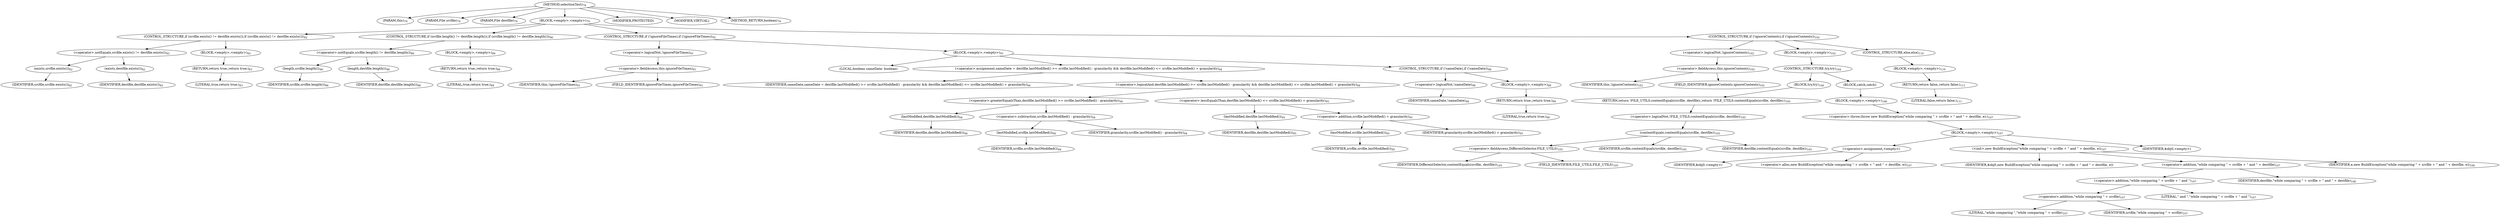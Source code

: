 digraph "selectionTest" {  
"40" [label = <(METHOD,selectionTest)<SUB>79</SUB>> ]
"41" [label = <(PARAM,this)<SUB>79</SUB>> ]
"42" [label = <(PARAM,File srcfile)<SUB>79</SUB>> ]
"43" [label = <(PARAM,File destfile)<SUB>79</SUB>> ]
"44" [label = <(BLOCK,&lt;empty&gt;,&lt;empty&gt;)<SUB>79</SUB>> ]
"45" [label = <(CONTROL_STRUCTURE,if (srcfile.exists() != destfile.exists()),if (srcfile.exists() != destfile.exists()))<SUB>82</SUB>> ]
"46" [label = <(&lt;operator&gt;.notEquals,srcfile.exists() != destfile.exists())<SUB>82</SUB>> ]
"47" [label = <(exists,srcfile.exists())<SUB>82</SUB>> ]
"48" [label = <(IDENTIFIER,srcfile,srcfile.exists())<SUB>82</SUB>> ]
"49" [label = <(exists,destfile.exists())<SUB>82</SUB>> ]
"50" [label = <(IDENTIFIER,destfile,destfile.exists())<SUB>82</SUB>> ]
"51" [label = <(BLOCK,&lt;empty&gt;,&lt;empty&gt;)<SUB>82</SUB>> ]
"52" [label = <(RETURN,return true;,return true;)<SUB>83</SUB>> ]
"53" [label = <(LITERAL,true,return true;)<SUB>83</SUB>> ]
"54" [label = <(CONTROL_STRUCTURE,if (srcfile.length() != destfile.length()),if (srcfile.length() != destfile.length()))<SUB>86</SUB>> ]
"55" [label = <(&lt;operator&gt;.notEquals,srcfile.length() != destfile.length())<SUB>86</SUB>> ]
"56" [label = <(length,srcfile.length())<SUB>86</SUB>> ]
"57" [label = <(IDENTIFIER,srcfile,srcfile.length())<SUB>86</SUB>> ]
"58" [label = <(length,destfile.length())<SUB>86</SUB>> ]
"59" [label = <(IDENTIFIER,destfile,destfile.length())<SUB>86</SUB>> ]
"60" [label = <(BLOCK,&lt;empty&gt;,&lt;empty&gt;)<SUB>86</SUB>> ]
"61" [label = <(RETURN,return true;,return true;)<SUB>88</SUB>> ]
"62" [label = <(LITERAL,true,return true;)<SUB>88</SUB>> ]
"63" [label = <(CONTROL_STRUCTURE,if (!ignoreFileTimes),if (!ignoreFileTimes))<SUB>91</SUB>> ]
"64" [label = <(&lt;operator&gt;.logicalNot,!ignoreFileTimes)<SUB>91</SUB>> ]
"65" [label = <(&lt;operator&gt;.fieldAccess,this.ignoreFileTimes)<SUB>91</SUB>> ]
"66" [label = <(IDENTIFIER,this,!ignoreFileTimes)<SUB>91</SUB>> ]
"67" [label = <(FIELD_IDENTIFIER,ignoreFileTimes,ignoreFileTimes)<SUB>91</SUB>> ]
"68" [label = <(BLOCK,&lt;empty&gt;,&lt;empty&gt;)<SUB>91</SUB>> ]
"69" [label = <(LOCAL,boolean sameDate: boolean)> ]
"70" [label = <(&lt;operator&gt;.assignment,sameDate = destfile.lastModified() &gt;= srcfile.lastModified() - granularity &amp;&amp; destfile.lastModified() &lt;= srcfile.lastModified() + granularity)<SUB>94</SUB>> ]
"71" [label = <(IDENTIFIER,sameDate,sameDate = destfile.lastModified() &gt;= srcfile.lastModified() - granularity &amp;&amp; destfile.lastModified() &lt;= srcfile.lastModified() + granularity)<SUB>94</SUB>> ]
"72" [label = <(&lt;operator&gt;.logicalAnd,destfile.lastModified() &gt;= srcfile.lastModified() - granularity &amp;&amp; destfile.lastModified() &lt;= srcfile.lastModified() + granularity)<SUB>94</SUB>> ]
"73" [label = <(&lt;operator&gt;.greaterEqualsThan,destfile.lastModified() &gt;= srcfile.lastModified() - granularity)<SUB>94</SUB>> ]
"74" [label = <(lastModified,destfile.lastModified())<SUB>94</SUB>> ]
"75" [label = <(IDENTIFIER,destfile,destfile.lastModified())<SUB>94</SUB>> ]
"76" [label = <(&lt;operator&gt;.subtraction,srcfile.lastModified() - granularity)<SUB>94</SUB>> ]
"77" [label = <(lastModified,srcfile.lastModified())<SUB>94</SUB>> ]
"78" [label = <(IDENTIFIER,srcfile,srcfile.lastModified())<SUB>94</SUB>> ]
"79" [label = <(IDENTIFIER,granularity,srcfile.lastModified() - granularity)<SUB>94</SUB>> ]
"80" [label = <(&lt;operator&gt;.lessEqualsThan,destfile.lastModified() &lt;= srcfile.lastModified() + granularity)<SUB>95</SUB>> ]
"81" [label = <(lastModified,destfile.lastModified())<SUB>95</SUB>> ]
"82" [label = <(IDENTIFIER,destfile,destfile.lastModified())<SUB>95</SUB>> ]
"83" [label = <(&lt;operator&gt;.addition,srcfile.lastModified() + granularity)<SUB>95</SUB>> ]
"84" [label = <(lastModified,srcfile.lastModified())<SUB>95</SUB>> ]
"85" [label = <(IDENTIFIER,srcfile,srcfile.lastModified())<SUB>95</SUB>> ]
"86" [label = <(IDENTIFIER,granularity,srcfile.lastModified() + granularity)<SUB>95</SUB>> ]
"87" [label = <(CONTROL_STRUCTURE,if (!sameDate),if (!sameDate))<SUB>98</SUB>> ]
"88" [label = <(&lt;operator&gt;.logicalNot,!sameDate)<SUB>98</SUB>> ]
"89" [label = <(IDENTIFIER,sameDate,!sameDate)<SUB>98</SUB>> ]
"90" [label = <(BLOCK,&lt;empty&gt;,&lt;empty&gt;)<SUB>98</SUB>> ]
"91" [label = <(RETURN,return true;,return true;)<SUB>99</SUB>> ]
"92" [label = <(LITERAL,true,return true;)<SUB>99</SUB>> ]
"93" [label = <(CONTROL_STRUCTURE,if (!ignoreContents),if (!ignoreContents))<SUB>102</SUB>> ]
"94" [label = <(&lt;operator&gt;.logicalNot,!ignoreContents)<SUB>102</SUB>> ]
"95" [label = <(&lt;operator&gt;.fieldAccess,this.ignoreContents)<SUB>102</SUB>> ]
"96" [label = <(IDENTIFIER,this,!ignoreContents)<SUB>102</SUB>> ]
"97" [label = <(FIELD_IDENTIFIER,ignoreContents,ignoreContents)<SUB>102</SUB>> ]
"98" [label = <(BLOCK,&lt;empty&gt;,&lt;empty&gt;)<SUB>102</SUB>> ]
"99" [label = <(CONTROL_STRUCTURE,try,try)<SUB>104</SUB>> ]
"100" [label = <(BLOCK,try,try)<SUB>104</SUB>> ]
"101" [label = <(RETURN,return !FILE_UTILS.contentEquals(srcfile, destfile);,return !FILE_UTILS.contentEquals(srcfile, destfile);)<SUB>105</SUB>> ]
"102" [label = <(&lt;operator&gt;.logicalNot,!FILE_UTILS.contentEquals(srcfile, destfile))<SUB>105</SUB>> ]
"103" [label = <(contentEquals,contentEquals(srcfile, destfile))<SUB>105</SUB>> ]
"104" [label = <(&lt;operator&gt;.fieldAccess,DifferentSelector.FILE_UTILS)<SUB>105</SUB>> ]
"105" [label = <(IDENTIFIER,DifferentSelector,contentEquals(srcfile, destfile))<SUB>105</SUB>> ]
"106" [label = <(FIELD_IDENTIFIER,FILE_UTILS,FILE_UTILS)<SUB>105</SUB>> ]
"107" [label = <(IDENTIFIER,srcfile,contentEquals(srcfile, destfile))<SUB>105</SUB>> ]
"108" [label = <(IDENTIFIER,destfile,contentEquals(srcfile, destfile))<SUB>105</SUB>> ]
"109" [label = <(BLOCK,catch,catch)> ]
"110" [label = <(BLOCK,&lt;empty&gt;,&lt;empty&gt;)<SUB>106</SUB>> ]
"111" [label = <(&lt;operator&gt;.throw,throw new BuildException(&quot;while comparing &quot; + srcfile + &quot; and &quot; + destfile, e);)<SUB>107</SUB>> ]
"112" [label = <(BLOCK,&lt;empty&gt;,&lt;empty&gt;)<SUB>107</SUB>> ]
"113" [label = <(&lt;operator&gt;.assignment,&lt;empty&gt;)> ]
"114" [label = <(IDENTIFIER,$obj0,&lt;empty&gt;)> ]
"115" [label = <(&lt;operator&gt;.alloc,new BuildException(&quot;while comparing &quot; + srcfile + &quot; and &quot; + destfile, e))<SUB>107</SUB>> ]
"116" [label = <(&lt;init&gt;,new BuildException(&quot;while comparing &quot; + srcfile + &quot; and &quot; + destfile, e))<SUB>107</SUB>> ]
"117" [label = <(IDENTIFIER,$obj0,new BuildException(&quot;while comparing &quot; + srcfile + &quot; and &quot; + destfile, e))> ]
"118" [label = <(&lt;operator&gt;.addition,&quot;while comparing &quot; + srcfile + &quot; and &quot; + destfile)<SUB>107</SUB>> ]
"119" [label = <(&lt;operator&gt;.addition,&quot;while comparing &quot; + srcfile + &quot; and &quot;)<SUB>107</SUB>> ]
"120" [label = <(&lt;operator&gt;.addition,&quot;while comparing &quot; + srcfile)<SUB>107</SUB>> ]
"121" [label = <(LITERAL,&quot;while comparing &quot;,&quot;while comparing &quot; + srcfile)<SUB>107</SUB>> ]
"122" [label = <(IDENTIFIER,srcfile,&quot;while comparing &quot; + srcfile)<SUB>107</SUB>> ]
"123" [label = <(LITERAL,&quot; and &quot;,&quot;while comparing &quot; + srcfile + &quot; and &quot;)<SUB>107</SUB>> ]
"124" [label = <(IDENTIFIER,destfile,&quot;while comparing &quot; + srcfile + &quot; and &quot; + destfile)<SUB>108</SUB>> ]
"125" [label = <(IDENTIFIER,e,new BuildException(&quot;while comparing &quot; + srcfile + &quot; and &quot; + destfile, e))<SUB>108</SUB>> ]
"126" [label = <(IDENTIFIER,$obj0,&lt;empty&gt;)> ]
"127" [label = <(CONTROL_STRUCTURE,else,else)<SUB>110</SUB>> ]
"128" [label = <(BLOCK,&lt;empty&gt;,&lt;empty&gt;)<SUB>110</SUB>> ]
"129" [label = <(RETURN,return false;,return false;)<SUB>111</SUB>> ]
"130" [label = <(LITERAL,false,return false;)<SUB>111</SUB>> ]
"131" [label = <(MODIFIER,PROTECTED)> ]
"132" [label = <(MODIFIER,VIRTUAL)> ]
"133" [label = <(METHOD_RETURN,boolean)<SUB>79</SUB>> ]
  "40" -> "41" 
  "40" -> "42" 
  "40" -> "43" 
  "40" -> "44" 
  "40" -> "131" 
  "40" -> "132" 
  "40" -> "133" 
  "44" -> "45" 
  "44" -> "54" 
  "44" -> "63" 
  "44" -> "93" 
  "45" -> "46" 
  "45" -> "51" 
  "46" -> "47" 
  "46" -> "49" 
  "47" -> "48" 
  "49" -> "50" 
  "51" -> "52" 
  "52" -> "53" 
  "54" -> "55" 
  "54" -> "60" 
  "55" -> "56" 
  "55" -> "58" 
  "56" -> "57" 
  "58" -> "59" 
  "60" -> "61" 
  "61" -> "62" 
  "63" -> "64" 
  "63" -> "68" 
  "64" -> "65" 
  "65" -> "66" 
  "65" -> "67" 
  "68" -> "69" 
  "68" -> "70" 
  "68" -> "87" 
  "70" -> "71" 
  "70" -> "72" 
  "72" -> "73" 
  "72" -> "80" 
  "73" -> "74" 
  "73" -> "76" 
  "74" -> "75" 
  "76" -> "77" 
  "76" -> "79" 
  "77" -> "78" 
  "80" -> "81" 
  "80" -> "83" 
  "81" -> "82" 
  "83" -> "84" 
  "83" -> "86" 
  "84" -> "85" 
  "87" -> "88" 
  "87" -> "90" 
  "88" -> "89" 
  "90" -> "91" 
  "91" -> "92" 
  "93" -> "94" 
  "93" -> "98" 
  "93" -> "127" 
  "94" -> "95" 
  "95" -> "96" 
  "95" -> "97" 
  "98" -> "99" 
  "99" -> "100" 
  "99" -> "109" 
  "100" -> "101" 
  "101" -> "102" 
  "102" -> "103" 
  "103" -> "104" 
  "103" -> "107" 
  "103" -> "108" 
  "104" -> "105" 
  "104" -> "106" 
  "109" -> "110" 
  "110" -> "111" 
  "111" -> "112" 
  "112" -> "113" 
  "112" -> "116" 
  "112" -> "126" 
  "113" -> "114" 
  "113" -> "115" 
  "116" -> "117" 
  "116" -> "118" 
  "116" -> "125" 
  "118" -> "119" 
  "118" -> "124" 
  "119" -> "120" 
  "119" -> "123" 
  "120" -> "121" 
  "120" -> "122" 
  "127" -> "128" 
  "128" -> "129" 
  "129" -> "130" 
}
